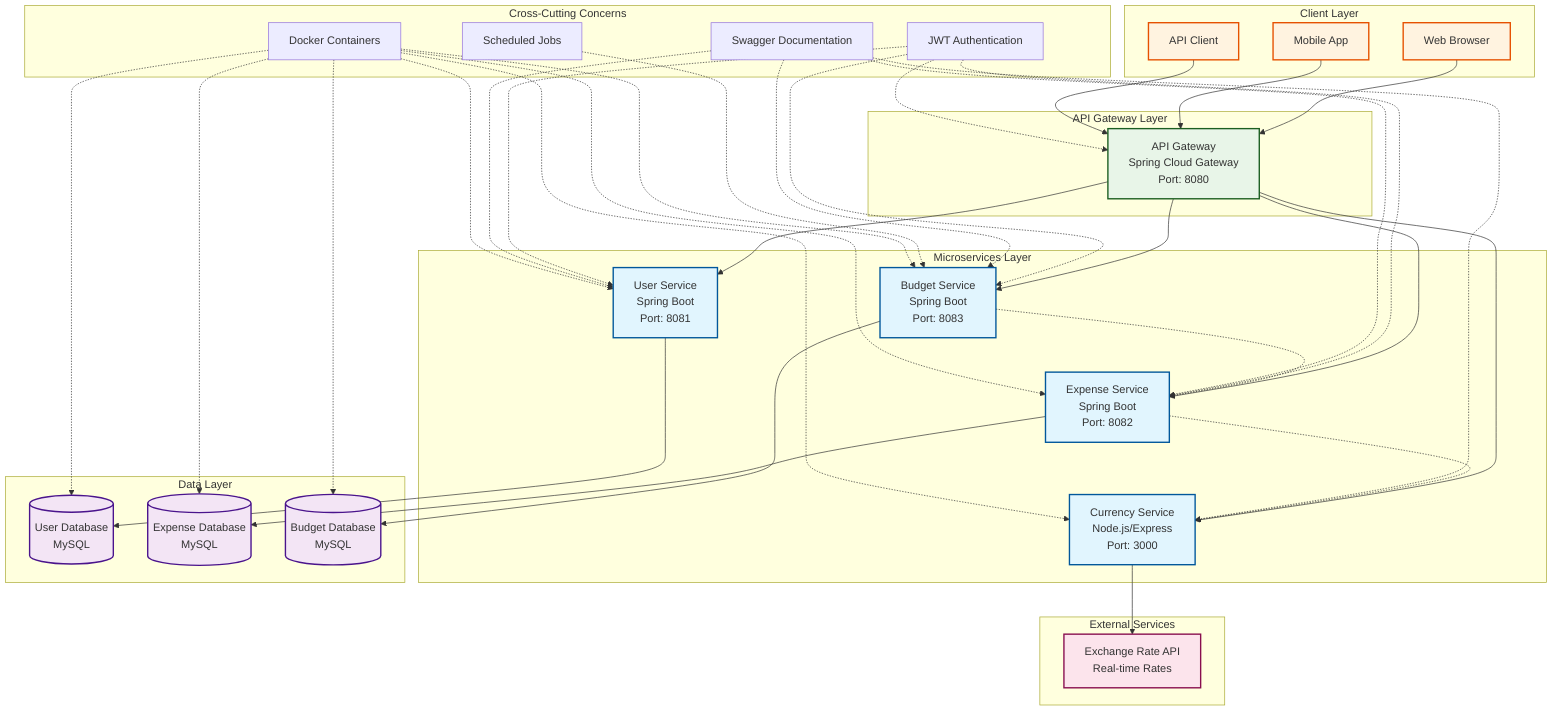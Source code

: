 graph TB
    subgraph "Client Layer"
        WEB[Web Browser]
        MOBILE[Mobile App]
        API_CLIENT[API Client]
    end

    subgraph "API Gateway Layer"
        GATEWAY[API Gateway<br/>Spring Cloud Gateway<br/>Port: 8080]
    end

    subgraph "Microservices Layer"
        USER[User Service<br/>Spring Boot<br/>Port: 8081]
        EXPENSE[Expense Service<br/>Spring Boot<br/>Port: 8082]
        BUDGET[Budget Service<br/>Spring Boot<br/>Port: 8083]
        CURRENCY[Currency Service<br/>Node.js/Express<br/>Port: 3000]
    end

    subgraph "Data Layer"
        USER_DB[(User Database<br/>MySQL)]
        EXPENSE_DB[(Expense Database<br/>MySQL)]
        BUDGET_DB[(Budget Database<br/>MySQL)]
    end

    subgraph "External Services"
        EXCHANGE_API[Exchange Rate API<br/>Real-time Rates]
    end

    subgraph "Cross-Cutting Concerns"
        JWT[JWT Authentication]
        SWAGGER[Swagger Documentation]
        DOCKER[Docker Containers]
        SCHEDULER[Scheduled Jobs]
    end

    %% Client connections
    WEB --> GATEWAY
    MOBILE --> GATEWAY
    API_CLIENT --> GATEWAY

    %% Gateway routing
    GATEWAY --> USER
    GATEWAY --> EXPENSE
    GATEWAY --> BUDGET
    GATEWAY --> CURRENCY

    %% Service to database connections
    USER --> USER_DB
    EXPENSE --> EXPENSE_DB
    BUDGET --> BUDGET_DB

    %% Inter-service communication
    BUDGET -.-> EXPENSE
    EXPENSE -.-> CURRENCY
    CURRENCY --> EXCHANGE_API

    %% Cross-cutting concerns
    JWT -.-> GATEWAY
    JWT -.-> USER
    JWT -.-> EXPENSE
    JWT -.-> BUDGET
    
    SWAGGER -.-> USER
    SWAGGER -.-> EXPENSE
    SWAGGER -.-> BUDGET
    SWAGGER -.-> CURRENCY

    SCHEDULER -.-> BUDGET
    
    DOCKER -.-> USER
    DOCKER -.-> EXPENSE
    DOCKER -.-> BUDGET
    DOCKER -.-> CURRENCY
    DOCKER -.-> USER_DB
    DOCKER -.-> EXPENSE_DB
    DOCKER -.-> BUDGET_DB

    classDef serviceBox fill:#e1f5fe,stroke:#01579b,stroke-width:2px
    classDef databaseBox fill:#f3e5f5,stroke:#4a148c,stroke-width:2px
    classDef gatewayBox fill:#e8f5e8,stroke:#1b5e20,stroke-width:2px
    classDef clientBox fill:#fff3e0,stroke:#e65100,stroke-width:2px
    classDef externalBox fill:#fce4ec,stroke:#880e4f,stroke-width:2px

    class USER,EXPENSE,BUDGET serviceBox
    class CURRENCY serviceBox
    class USER_DB,EXPENSE_DB,BUDGET_DB databaseBox
    class GATEWAY gatewayBox
    class WEB,MOBILE,API_CLIENT clientBox
    class EXCHANGE_API externalBox